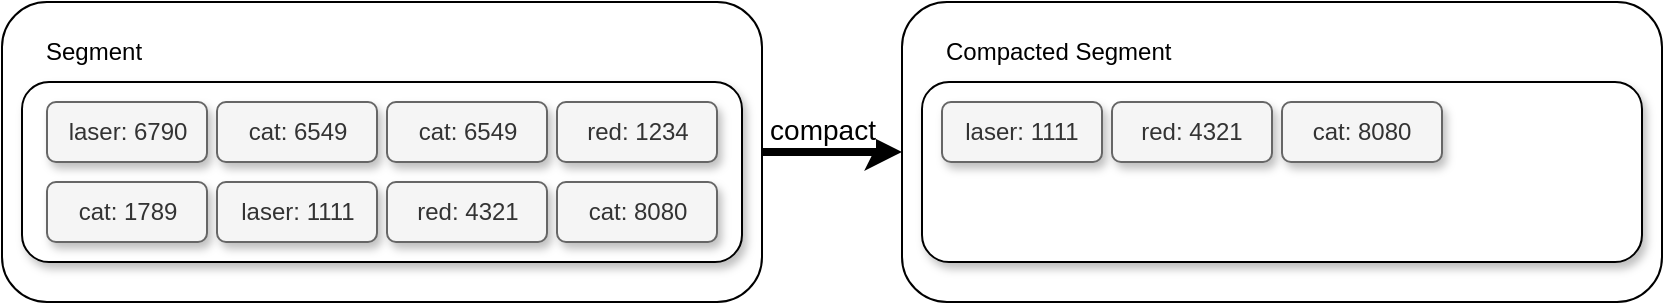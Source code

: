 <mxfile version="17.2.5" type="github"><diagram id="IFUZJIFMhe1zMdfQbhKI" name="Page-1"><mxGraphModel dx="1298" dy="813" grid="1" gridSize="10" guides="1" tooltips="1" connect="1" arrows="1" fold="1" page="1" pageScale="1" pageWidth="850" pageHeight="1100" math="0" shadow="0"><root><mxCell id="0"/><mxCell id="1" parent="0"/><mxCell id="Hw5AZH6iPr0VFSY2D80_-57" value="compact" style="edgeStyle=orthogonalEdgeStyle;rounded=0;orthogonalLoop=1;jettySize=auto;exitX=1;exitY=0.5;exitDx=0;exitDy=0;entryX=0;entryY=0.5;entryDx=0;entryDy=0;fontFamily=Helvetica;fontSize=14;strokeWidth=4;html=1;align=center;verticalAlign=bottom;" parent="1" source="Hw5AZH6iPr0VFSY2D80_-29" target="Hw5AZH6iPr0VFSY2D80_-43" edge="1"><mxGeometry x="-0.143" relative="1" as="geometry"><mxPoint as="offset"/></mxGeometry></mxCell><mxCell id="Hw5AZH6iPr0VFSY2D80_-29" value="" style="rounded=1;whiteSpace=wrap;html=1;" parent="1" vertex="1"><mxGeometry x="10" y="150" width="380" height="150" as="geometry"/></mxCell><mxCell id="Hw5AZH6iPr0VFSY2D80_-30" value="Segment" style="text;html=1;strokeColor=none;fillColor=none;align=left;verticalAlign=middle;whiteSpace=wrap;rounded=0;" parent="1" vertex="1"><mxGeometry x="30" y="160" width="150" height="30" as="geometry"/></mxCell><mxCell id="Hw5AZH6iPr0VFSY2D80_-32" value="" style="rounded=1;whiteSpace=wrap;html=1;shadow=1;labelBorderColor=none;sketch=0;strokeWidth=1;fillColor=default;gradientColor=none;" parent="1" vertex="1"><mxGeometry x="20" y="190" width="360" height="90" as="geometry"/></mxCell><mxCell id="Hw5AZH6iPr0VFSY2D80_-33" value="laser: 6790" style="rounded=1;whiteSpace=wrap;html=1;shadow=1;labelBorderColor=none;sketch=0;strokeWidth=1;fillColor=#f5f5f5;glass=0;perimeterSpacing=0;fontColor=#333333;strokeColor=#666666;" parent="1" vertex="1"><mxGeometry x="32.5" y="200" width="80" height="30" as="geometry"/></mxCell><mxCell id="Hw5AZH6iPr0VFSY2D80_-34" value="cat: 6549" style="rounded=1;whiteSpace=wrap;html=1;shadow=1;labelBorderColor=none;sketch=0;strokeWidth=1;fillColor=#f5f5f5;glass=0;perimeterSpacing=0;fontColor=#333333;strokeColor=#666666;" parent="1" vertex="1"><mxGeometry x="117.5" y="200" width="80" height="30" as="geometry"/></mxCell><mxCell id="Hw5AZH6iPr0VFSY2D80_-35" value="cat: 6549" style="rounded=1;whiteSpace=wrap;html=1;shadow=1;labelBorderColor=none;sketch=0;strokeWidth=1;fillColor=#f5f5f5;glass=0;perimeterSpacing=0;fontColor=#333333;strokeColor=#666666;" parent="1" vertex="1"><mxGeometry x="202.5" y="200" width="80" height="30" as="geometry"/></mxCell><mxCell id="Hw5AZH6iPr0VFSY2D80_-37" value="red: 1234" style="rounded=1;whiteSpace=wrap;html=1;shadow=1;labelBorderColor=none;sketch=0;strokeWidth=1;fillColor=#f5f5f5;glass=0;perimeterSpacing=0;fontColor=#333333;strokeColor=#666666;" parent="1" vertex="1"><mxGeometry x="287.5" y="200" width="80" height="30" as="geometry"/></mxCell><mxCell id="Hw5AZH6iPr0VFSY2D80_-39" value="cat: 1789" style="rounded=1;whiteSpace=wrap;html=1;shadow=1;labelBorderColor=none;sketch=0;strokeWidth=1;fillColor=#f5f5f5;glass=0;perimeterSpacing=0;fontColor=#333333;strokeColor=#666666;" parent="1" vertex="1"><mxGeometry x="32.5" y="240" width="80" height="30" as="geometry"/></mxCell><mxCell id="Hw5AZH6iPr0VFSY2D80_-40" value="laser: 1111" style="rounded=1;whiteSpace=wrap;html=1;shadow=1;labelBorderColor=none;sketch=0;strokeWidth=1;fillColor=#f5f5f5;glass=0;perimeterSpacing=0;fontColor=#333333;strokeColor=#666666;" parent="1" vertex="1"><mxGeometry x="117.5" y="240" width="80" height="30" as="geometry"/></mxCell><mxCell id="Hw5AZH6iPr0VFSY2D80_-41" value="red: 4321" style="rounded=1;whiteSpace=wrap;html=1;shadow=1;labelBorderColor=none;sketch=0;strokeWidth=1;fillColor=#f5f5f5;glass=0;perimeterSpacing=0;fontColor=#333333;strokeColor=#666666;" parent="1" vertex="1"><mxGeometry x="202.5" y="240" width="80" height="30" as="geometry"/></mxCell><mxCell id="Hw5AZH6iPr0VFSY2D80_-42" value="cat: 8080" style="rounded=1;whiteSpace=wrap;html=1;shadow=1;labelBorderColor=none;sketch=0;strokeWidth=1;fillColor=#f5f5f5;glass=0;perimeterSpacing=0;fontColor=#333333;strokeColor=#666666;" parent="1" vertex="1"><mxGeometry x="287.5" y="240" width="80" height="30" as="geometry"/></mxCell><mxCell id="Hw5AZH6iPr0VFSY2D80_-43" value="" style="rounded=1;whiteSpace=wrap;html=1;" parent="1" vertex="1"><mxGeometry x="460" y="150" width="380" height="150" as="geometry"/></mxCell><mxCell id="Hw5AZH6iPr0VFSY2D80_-44" value="Compacted Segment" style="text;html=1;strokeColor=none;fillColor=none;align=left;verticalAlign=middle;whiteSpace=wrap;rounded=0;" parent="1" vertex="1"><mxGeometry x="480" y="160" width="160" height="30" as="geometry"/></mxCell><mxCell id="Hw5AZH6iPr0VFSY2D80_-45" value="" style="rounded=1;whiteSpace=wrap;html=1;shadow=1;labelBorderColor=none;sketch=0;strokeWidth=1;fillColor=default;gradientColor=none;" parent="1" vertex="1"><mxGeometry x="470" y="190" width="360" height="90" as="geometry"/></mxCell><mxCell id="Hw5AZH6iPr0VFSY2D80_-51" value="laser: 1111" style="rounded=1;whiteSpace=wrap;html=1;shadow=1;labelBorderColor=none;sketch=0;strokeWidth=1;fillColor=#f5f5f5;glass=0;perimeterSpacing=0;fontColor=#333333;strokeColor=#666666;" parent="1" vertex="1"><mxGeometry x="480" y="200" width="80" height="30" as="geometry"/></mxCell><mxCell id="Hw5AZH6iPr0VFSY2D80_-52" value="red: 4321" style="rounded=1;whiteSpace=wrap;html=1;shadow=1;labelBorderColor=none;sketch=0;strokeWidth=1;fillColor=#f5f5f5;glass=0;perimeterSpacing=0;fontColor=#333333;strokeColor=#666666;" parent="1" vertex="1"><mxGeometry x="565" y="200" width="80" height="30" as="geometry"/></mxCell><mxCell id="Hw5AZH6iPr0VFSY2D80_-53" value="cat: 8080" style="rounded=1;whiteSpace=wrap;html=1;shadow=1;labelBorderColor=none;sketch=0;strokeWidth=1;fillColor=#f5f5f5;glass=0;perimeterSpacing=0;fontColor=#333333;strokeColor=#666666;" parent="1" vertex="1"><mxGeometry x="650" y="200" width="80" height="30" as="geometry"/></mxCell></root></mxGraphModel></diagram></mxfile>